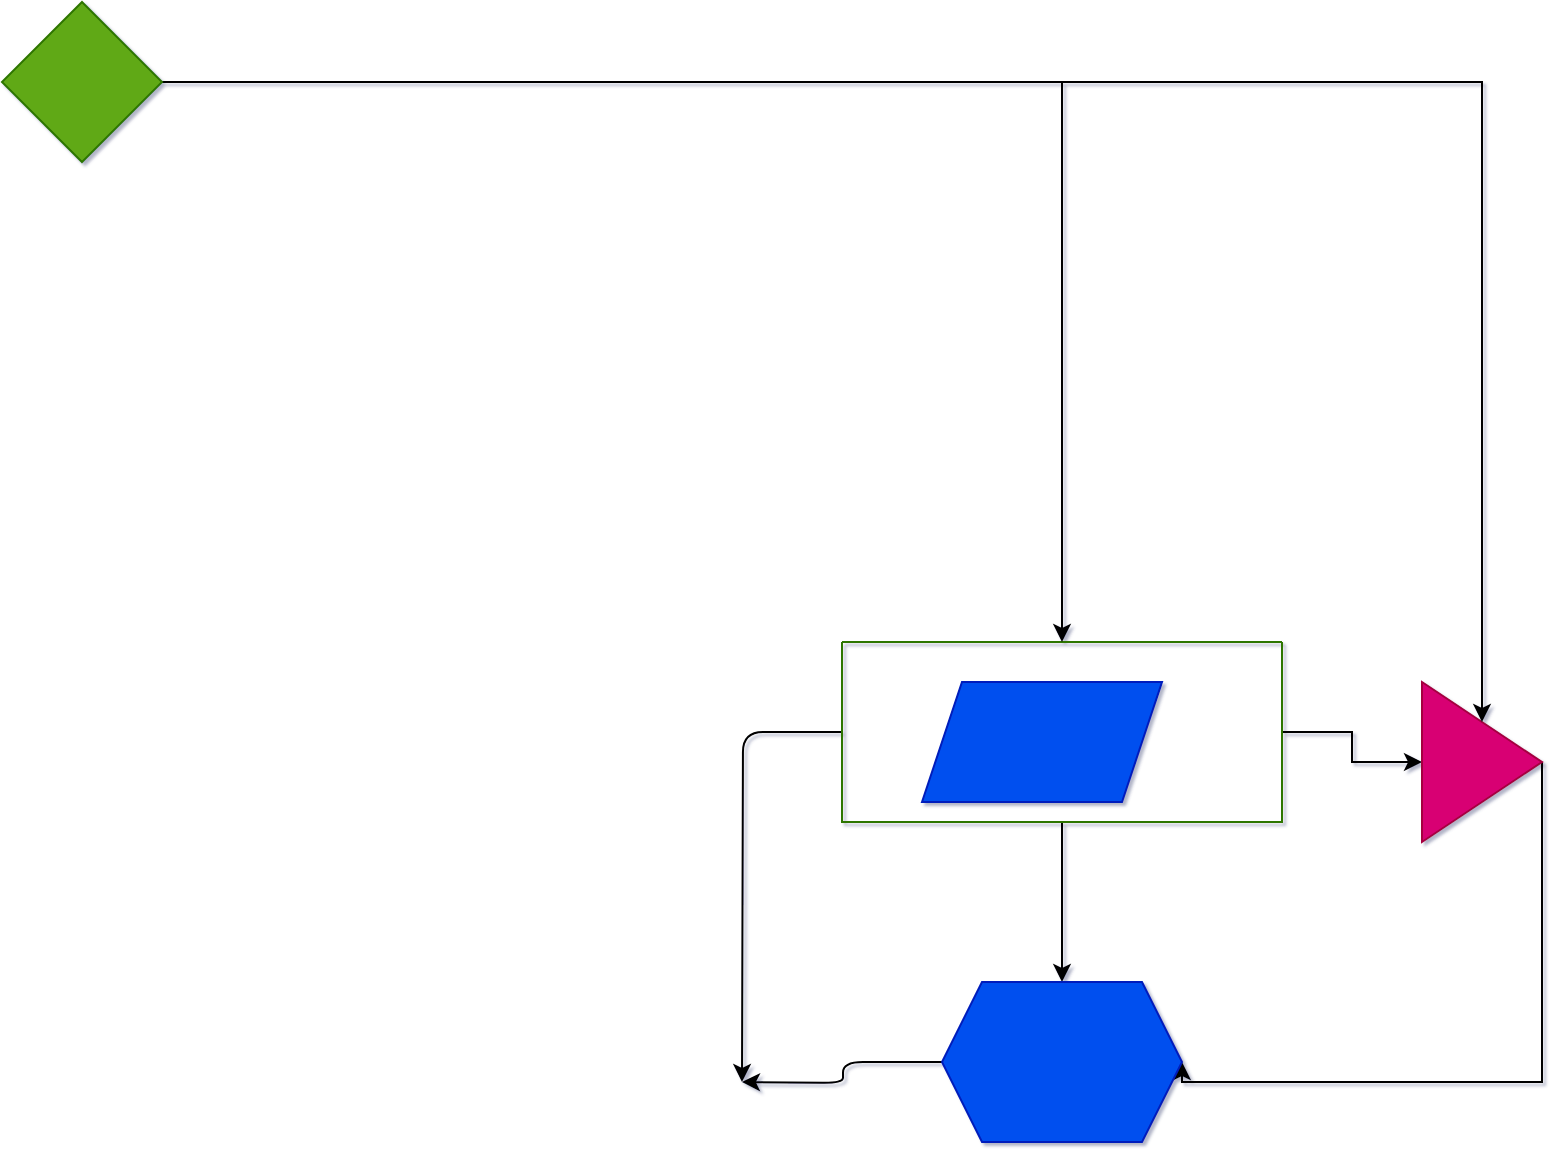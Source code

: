 <mxfile version="16.5.6" type="github"><diagram id="dn6t-WQUoVqtf4PmtSnZ" name="Page-1"><mxGraphModel dx="2272" dy="1803" grid="1" gridSize="10" guides="1" tooltips="1" connect="1" arrows="1" fold="1" page="1" pageScale="1" pageWidth="850" pageHeight="1100" background="#ffffff" math="0" shadow="1"><root><mxCell id="0"/><mxCell id="1" parent="0"/><mxCell id="fN1w-iHwOOxs73tlTtzD-24" style="edgeStyle=orthogonalEdgeStyle;rounded=0;orthogonalLoop=1;jettySize=auto;html=1;entryX=0;entryY=0.5;entryDx=0;entryDy=0;" parent="1" source="fN1w-iHwOOxs73tlTtzD-22" target="fN1w-iHwOOxs73tlTtzD-23" edge="1"><mxGeometry relative="1" as="geometry"/></mxCell><mxCell id="fN1w-iHwOOxs73tlTtzD-26" style="edgeStyle=orthogonalEdgeStyle;rounded=0;orthogonalLoop=1;jettySize=auto;html=1;entryX=0.5;entryY=0;entryDx=0;entryDy=0;" parent="1" source="fN1w-iHwOOxs73tlTtzD-22" target="fN1w-iHwOOxs73tlTtzD-25" edge="1"><mxGeometry relative="1" as="geometry"/></mxCell><mxCell id="fN1w-iHwOOxs73tlTtzD-31" style="edgeStyle=orthogonalEdgeStyle;orthogonalLoop=1;jettySize=auto;html=1;" parent="1" source="fN1w-iHwOOxs73tlTtzD-22" edge="1"><mxGeometry relative="1" as="geometry"><mxPoint x="120" y="470" as="targetPoint"/></mxGeometry></mxCell><mxCell id="fN1w-iHwOOxs73tlTtzD-22" value="" style="swimlane;startSize=0;fillColor=#60a917;fontColor=#ffffff;strokeColor=#2D7600;" parent="1" vertex="1"><mxGeometry x="170" y="250" width="220" height="90" as="geometry"/></mxCell><mxCell id="fN1w-iHwOOxs73tlTtzD-40" value="" style="shape=parallelogram;perimeter=parallelogramPerimeter;whiteSpace=wrap;html=1;fixedSize=1;fillColor=#0050ef;fontColor=#ffffff;strokeColor=#001DBC;" parent="fN1w-iHwOOxs73tlTtzD-22" vertex="1"><mxGeometry x="40" y="20" width="120" height="60" as="geometry"/></mxCell><mxCell id="fN1w-iHwOOxs73tlTtzD-30" style="edgeStyle=orthogonalEdgeStyle;rounded=0;orthogonalLoop=1;jettySize=auto;html=1;entryX=1;entryY=0.5;entryDx=0;entryDy=0;" parent="1" source="fN1w-iHwOOxs73tlTtzD-23" target="fN1w-iHwOOxs73tlTtzD-25" edge="1"><mxGeometry relative="1" as="geometry"><mxPoint x="540" y="460" as="targetPoint"/><Array as="points"><mxPoint x="520" y="470"/></Array></mxGeometry></mxCell><mxCell id="fN1w-iHwOOxs73tlTtzD-23" value="" style="triangle;whiteSpace=wrap;html=1;fillColor=#d80073;fontColor=#ffffff;strokeColor=#A50040;" parent="1" vertex="1"><mxGeometry x="460" y="270" width="60" height="80" as="geometry"/></mxCell><mxCell id="fN1w-iHwOOxs73tlTtzD-32" style="edgeStyle=orthogonalEdgeStyle;orthogonalLoop=1;jettySize=auto;html=1;" parent="1" source="fN1w-iHwOOxs73tlTtzD-25" edge="1"><mxGeometry relative="1" as="geometry"><mxPoint x="120" y="470" as="targetPoint"/></mxGeometry></mxCell><mxCell id="fN1w-iHwOOxs73tlTtzD-25" value="" style="shape=hexagon;perimeter=hexagonPerimeter2;whiteSpace=wrap;html=1;fixedSize=1;fillColor=#0050ef;fontColor=#ffffff;strokeColor=#001DBC;" parent="1" vertex="1"><mxGeometry x="220" y="420" width="120" height="80" as="geometry"/></mxCell><mxCell id="fN1w-iHwOOxs73tlTtzD-28" style="edgeStyle=orthogonalEdgeStyle;rounded=0;orthogonalLoop=1;jettySize=auto;html=1;entryX=0.5;entryY=0;entryDx=0;entryDy=0;" parent="1" source="fN1w-iHwOOxs73tlTtzD-27" target="fN1w-iHwOOxs73tlTtzD-22" edge="1"><mxGeometry relative="1" as="geometry"/></mxCell><mxCell id="fN1w-iHwOOxs73tlTtzD-29" style="edgeStyle=orthogonalEdgeStyle;rounded=0;orthogonalLoop=1;jettySize=auto;html=1;exitX=1;exitY=0.5;exitDx=0;exitDy=0;" parent="1" source="fN1w-iHwOOxs73tlTtzD-27" target="fN1w-iHwOOxs73tlTtzD-23" edge="1"><mxGeometry relative="1" as="geometry"><mxPoint x="460" y="150" as="targetPoint"/></mxGeometry></mxCell><mxCell id="fN1w-iHwOOxs73tlTtzD-27" value="" style="rhombus;whiteSpace=wrap;html=1;fillColor=#60a917;fontColor=#ffffff;strokeColor=#2D7600;" parent="1" vertex="1"><mxGeometry x="-250" y="-70" width="80" height="80" as="geometry"/></mxCell></root></mxGraphModel></diagram></mxfile>